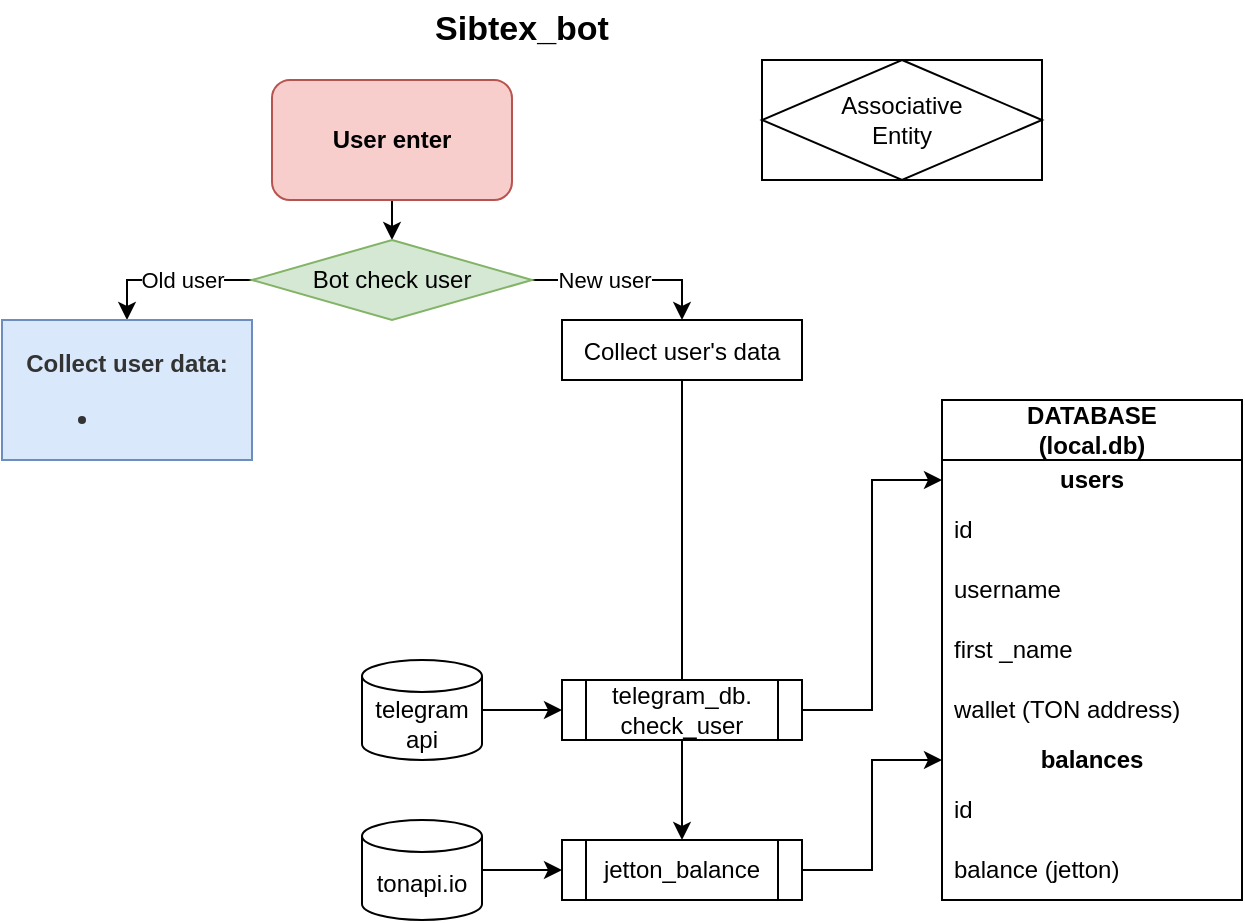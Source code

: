<mxfile version="20.7.4" type="github">
  <diagram name="Страница 1" id="LgsbMWBESHbUYroMua2p">
    <mxGraphModel dx="1434" dy="764" grid="1" gridSize="10" guides="1" tooltips="1" connect="1" arrows="1" fold="1" page="1" pageScale="1" pageWidth="827" pageHeight="1169" math="0" shadow="0">
      <root>
        <mxCell id="0" />
        <mxCell id="1" parent="0" />
        <mxCell id="y6tM2BsDcEVuRx64Hg7A-4" style="edgeStyle=orthogonalEdgeStyle;rounded=0;orthogonalLoop=1;jettySize=auto;html=1;exitX=0.5;exitY=1;exitDx=0;exitDy=0;entryX=0.5;entryY=0;entryDx=0;entryDy=0;" parent="1" source="y6tM2BsDcEVuRx64Hg7A-3" target="xPWEyY98Uc1iF1DQ3HpN-2" edge="1">
          <mxGeometry relative="1" as="geometry">
            <mxPoint x="375" y="195" as="targetPoint" />
          </mxGeometry>
        </mxCell>
        <mxCell id="y6tM2BsDcEVuRx64Hg7A-3" value="&lt;b&gt;User enter&lt;/b&gt;" style="rounded=1;whiteSpace=wrap;html=1;fillColor=#f8cecc;strokeColor=#b85450;" parent="1" vertex="1">
          <mxGeometry x="315" y="40" width="120" height="60" as="geometry" />
        </mxCell>
        <mxCell id="fDtwPjwsuHDe_1HMCoDv-10" style="edgeStyle=orthogonalEdgeStyle;rounded=0;orthogonalLoop=1;jettySize=auto;html=1;entryX=0.5;entryY=0;entryDx=0;entryDy=0;startArrow=none;" edge="1" parent="1" source="fDtwPjwsuHDe_1HMCoDv-16" target="fDtwPjwsuHDe_1HMCoDv-4">
          <mxGeometry relative="1" as="geometry" />
        </mxCell>
        <mxCell id="xPWEyY98Uc1iF1DQ3HpN-1" value="Collect user&#39;s data" style="message.from_user.id&#xa;message.from_user.username&#xa;message.from_user.first_name" parent="1" vertex="1">
          <mxGeometry x="460" y="160" width="120" height="30" as="geometry" />
        </mxCell>
        <mxCell id="xPWEyY98Uc1iF1DQ3HpN-3" style="edgeStyle=orthogonalEdgeStyle;rounded=0;orthogonalLoop=1;jettySize=auto;html=1;exitX=1;exitY=0.5;exitDx=0;exitDy=0;entryX=0.5;entryY=0;entryDx=0;entryDy=0;fontColor=#000000;" parent="1" source="xPWEyY98Uc1iF1DQ3HpN-2" target="xPWEyY98Uc1iF1DQ3HpN-1" edge="1">
          <mxGeometry relative="1" as="geometry" />
        </mxCell>
        <mxCell id="xPWEyY98Uc1iF1DQ3HpN-4" value="New user" style="edgeLabel;html=1;align=center;verticalAlign=middle;resizable=0;points=[];fontColor=#000000;" parent="xPWEyY98Uc1iF1DQ3HpN-3" vertex="1" connectable="0">
          <mxGeometry x="0.2" relative="1" as="geometry">
            <mxPoint x="-21" as="offset" />
          </mxGeometry>
        </mxCell>
        <mxCell id="xPWEyY98Uc1iF1DQ3HpN-5" style="edgeStyle=orthogonalEdgeStyle;rounded=0;orthogonalLoop=1;jettySize=auto;html=1;exitX=0;exitY=0.5;exitDx=0;exitDy=0;fontColor=#000000;entryX=0.5;entryY=0;entryDx=0;entryDy=0;" parent="1" source="xPWEyY98Uc1iF1DQ3HpN-2" target="xPWEyY98Uc1iF1DQ3HpN-6" edge="1">
          <mxGeometry relative="1" as="geometry">
            <mxPoint x="175" y="255" as="targetPoint" />
          </mxGeometry>
        </mxCell>
        <mxCell id="xPWEyY98Uc1iF1DQ3HpN-7" value="Old user" style="edgeLabel;html=1;align=center;verticalAlign=middle;resizable=0;points=[];fontColor=#000000;" parent="xPWEyY98Uc1iF1DQ3HpN-5" vertex="1" connectable="0">
          <mxGeometry x="0.033" y="3" relative="1" as="geometry">
            <mxPoint x="7" y="-3" as="offset" />
          </mxGeometry>
        </mxCell>
        <mxCell id="xPWEyY98Uc1iF1DQ3HpN-2" value="Bot check user" style="rhombus;whiteSpace=wrap;html=1;labelBackgroundColor=none;labelBorderColor=none;fillColor=#d5e8d4;strokeColor=#82b366;" parent="1" vertex="1">
          <mxGeometry x="305" y="120" width="140" height="40" as="geometry" />
        </mxCell>
        <mxCell id="xPWEyY98Uc1iF1DQ3HpN-6" value="&lt;p style=&quot;border-color: var(--border-color); color: rgb(51, 51, 51);&quot;&gt;&lt;b style=&quot;border-color: var(--border-color);&quot;&gt;Collect user data:&lt;/b&gt;&lt;/p&gt;&lt;ul style=&quot;border-color: var(--border-color); color: rgb(51, 51, 51);&quot;&gt;&lt;li style=&quot;text-align: left; border-color: var(--border-color);&quot;&gt;&lt;br&gt;&lt;/li&gt;&lt;/ul&gt;&lt;p&gt;&lt;/p&gt;" style="rounded=0;whiteSpace=wrap;html=1;labelBackgroundColor=none;labelBorderColor=none;fillColor=#dae8fc;strokeColor=#6c8ebf;" parent="1" vertex="1">
          <mxGeometry x="180" y="160" width="125" height="70" as="geometry" />
        </mxCell>
        <mxCell id="xPWEyY98Uc1iF1DQ3HpN-9" value="&lt;font style=&quot;font-size: 17px;&quot;&gt;&lt;b&gt;Sibtex_bot&lt;/b&gt;&lt;/font&gt;" style="text;html=1;strokeColor=none;fillColor=none;align=center;verticalAlign=middle;whiteSpace=wrap;rounded=0;fontColor=#000000;" parent="1" vertex="1">
          <mxGeometry x="345" width="190" height="30" as="geometry" />
        </mxCell>
        <mxCell id="PNvZ4A7sdPnOWRzi79Dc-1" value="Associative&#xa;Entity" style="shape=associativeEntity;whiteSpace=wrap;html=1;align=center;fontColor=#000000;" parent="1" vertex="1">
          <mxGeometry x="560" y="30" width="140" height="60" as="geometry" />
        </mxCell>
        <mxCell id="PNvZ4A7sdPnOWRzi79Dc-2" value="DATABASE&lt;br&gt;(local.db)" style="swimlane;fontStyle=1;childLayout=stackLayout;horizontal=1;startSize=30;horizontalStack=0;resizeParent=1;resizeParentMax=0;resizeLast=0;collapsible=1;marginBottom=0;whiteSpace=wrap;html=1;fontColor=#000000;" parent="1" vertex="1">
          <mxGeometry x="650" y="200" width="150" height="250" as="geometry">
            <mxRectangle x="605" y="210" width="60" height="30" as="alternateBounds" />
          </mxGeometry>
        </mxCell>
        <mxCell id="PNvZ4A7sdPnOWRzi79Dc-3" value="users" style="text;strokeColor=none;fillColor=none;align=center;verticalAlign=middle;spacingLeft=4;spacingRight=4;overflow=hidden;points=[[0,0.5],[1,0.5]];portConstraint=eastwest;rotatable=0;whiteSpace=wrap;html=1;fontColor=#000000;fontStyle=1" parent="PNvZ4A7sdPnOWRzi79Dc-2" vertex="1">
          <mxGeometry y="30" width="150" height="20" as="geometry" />
        </mxCell>
        <mxCell id="PNvZ4A7sdPnOWRzi79Dc-13" value="id" style="text;strokeColor=none;fillColor=none;align=left;verticalAlign=middle;spacingLeft=4;spacingRight=4;overflow=hidden;points=[[0,0.5],[1,0.5]];portConstraint=eastwest;rotatable=0;whiteSpace=wrap;html=1;fontColor=#000000;" parent="PNvZ4A7sdPnOWRzi79Dc-2" vertex="1">
          <mxGeometry y="50" width="150" height="30" as="geometry" />
        </mxCell>
        <mxCell id="PNvZ4A7sdPnOWRzi79Dc-4" value="username" style="text;strokeColor=none;fillColor=none;align=left;verticalAlign=middle;spacingLeft=4;spacingRight=4;overflow=hidden;points=[[0,0.5],[1,0.5]];portConstraint=eastwest;rotatable=0;whiteSpace=wrap;html=1;fontColor=#000000;" parent="PNvZ4A7sdPnOWRzi79Dc-2" vertex="1">
          <mxGeometry y="80" width="150" height="30" as="geometry" />
        </mxCell>
        <mxCell id="PNvZ4A7sdPnOWRzi79Dc-5" value="first _name" style="text;strokeColor=none;fillColor=none;align=left;verticalAlign=middle;spacingLeft=4;spacingRight=4;overflow=hidden;points=[[0,0.5],[1,0.5]];portConstraint=eastwest;rotatable=0;whiteSpace=wrap;html=1;fontColor=#000000;" parent="PNvZ4A7sdPnOWRzi79Dc-2" vertex="1">
          <mxGeometry y="110" width="150" height="30" as="geometry" />
        </mxCell>
        <mxCell id="fDtwPjwsuHDe_1HMCoDv-3" value="wallet (TON address)" style="text;strokeColor=none;fillColor=none;align=left;verticalAlign=middle;spacingLeft=4;spacingRight=4;overflow=hidden;points=[[0,0.5],[1,0.5]];portConstraint=eastwest;rotatable=0;whiteSpace=wrap;html=1;fontColor=#000000;" vertex="1" parent="PNvZ4A7sdPnOWRzi79Dc-2">
          <mxGeometry y="140" width="150" height="30" as="geometry" />
        </mxCell>
        <mxCell id="PNvZ4A7sdPnOWRzi79Dc-14" value="balances" style="text;strokeColor=none;fillColor=none;align=center;verticalAlign=middle;spacingLeft=4;spacingRight=4;overflow=hidden;points=[[0,0.5],[1,0.5]];portConstraint=eastwest;rotatable=0;whiteSpace=wrap;html=1;fontColor=#000000;fontStyle=1" parent="PNvZ4A7sdPnOWRzi79Dc-2" vertex="1">
          <mxGeometry y="170" width="150" height="20" as="geometry" />
        </mxCell>
        <mxCell id="PNvZ4A7sdPnOWRzi79Dc-9" value="id" style="text;strokeColor=none;fillColor=none;align=left;verticalAlign=middle;spacingLeft=4;spacingRight=4;overflow=hidden;points=[[0,0.5],[1,0.5]];portConstraint=eastwest;rotatable=0;whiteSpace=wrap;html=1;fontColor=#000000;" parent="PNvZ4A7sdPnOWRzi79Dc-2" vertex="1">
          <mxGeometry y="190" width="150" height="30" as="geometry" />
        </mxCell>
        <mxCell id="fDtwPjwsuHDe_1HMCoDv-2" value="balance (jetton)" style="text;strokeColor=none;fillColor=none;align=left;verticalAlign=middle;spacingLeft=4;spacingRight=4;overflow=hidden;points=[[0,0.5],[1,0.5]];portConstraint=eastwest;rotatable=0;whiteSpace=wrap;html=1;fontColor=#000000;" vertex="1" parent="PNvZ4A7sdPnOWRzi79Dc-2">
          <mxGeometry y="220" width="150" height="30" as="geometry" />
        </mxCell>
        <mxCell id="fDtwPjwsuHDe_1HMCoDv-9" style="edgeStyle=orthogonalEdgeStyle;rounded=0;orthogonalLoop=1;jettySize=auto;html=1;exitX=1;exitY=0.5;exitDx=0;exitDy=0;entryX=0;entryY=0.5;entryDx=0;entryDy=0;" edge="1" parent="1" source="fDtwPjwsuHDe_1HMCoDv-4" target="PNvZ4A7sdPnOWRzi79Dc-14">
          <mxGeometry relative="1" as="geometry" />
        </mxCell>
        <mxCell id="fDtwPjwsuHDe_1HMCoDv-13" style="edgeStyle=orthogonalEdgeStyle;rounded=0;orthogonalLoop=1;jettySize=auto;html=1;exitX=1;exitY=0.5;exitDx=0;exitDy=0;entryX=0;entryY=0.5;entryDx=0;entryDy=0;exitPerimeter=0;" edge="1" parent="1" source="fDtwPjwsuHDe_1HMCoDv-12" target="fDtwPjwsuHDe_1HMCoDv-4">
          <mxGeometry relative="1" as="geometry" />
        </mxCell>
        <mxCell id="fDtwPjwsuHDe_1HMCoDv-4" value="jetton_balance" style="shape=process;whiteSpace=wrap;html=1;backgroundOutline=1;" vertex="1" parent="1">
          <mxGeometry x="460" y="420" width="120" height="30" as="geometry" />
        </mxCell>
        <mxCell id="fDtwPjwsuHDe_1HMCoDv-12" value="tonapi.io" style="shape=cylinder3;whiteSpace=wrap;html=1;boundedLbl=1;backgroundOutline=1;size=8;" vertex="1" parent="1">
          <mxGeometry x="360" y="410" width="60" height="50" as="geometry" />
        </mxCell>
        <mxCell id="fDtwPjwsuHDe_1HMCoDv-15" style="edgeStyle=orthogonalEdgeStyle;rounded=0;orthogonalLoop=1;jettySize=auto;html=1;exitX=1;exitY=0.5;exitDx=0;exitDy=0;exitPerimeter=0;entryX=0;entryY=0.5;entryDx=0;entryDy=0;" edge="1" parent="1" source="fDtwPjwsuHDe_1HMCoDv-14" target="fDtwPjwsuHDe_1HMCoDv-16">
          <mxGeometry relative="1" as="geometry">
            <mxPoint x="480" y="355" as="targetPoint" />
          </mxGeometry>
        </mxCell>
        <mxCell id="fDtwPjwsuHDe_1HMCoDv-14" value="telegram api" style="shape=cylinder3;whiteSpace=wrap;html=1;boundedLbl=1;backgroundOutline=1;size=8;" vertex="1" parent="1">
          <mxGeometry x="360" y="330" width="60" height="50" as="geometry" />
        </mxCell>
        <mxCell id="fDtwPjwsuHDe_1HMCoDv-18" style="edgeStyle=orthogonalEdgeStyle;rounded=0;orthogonalLoop=1;jettySize=auto;html=1;exitX=1;exitY=0.5;exitDx=0;exitDy=0;entryX=0;entryY=0.5;entryDx=0;entryDy=0;" edge="1" parent="1" source="fDtwPjwsuHDe_1HMCoDv-16" target="PNvZ4A7sdPnOWRzi79Dc-3">
          <mxGeometry relative="1" as="geometry" />
        </mxCell>
        <mxCell id="fDtwPjwsuHDe_1HMCoDv-16" value="telegram_db.&lt;br&gt;check_user" style="shape=process;whiteSpace=wrap;html=1;backgroundOutline=1;" vertex="1" parent="1">
          <mxGeometry x="460" y="340" width="120" height="30" as="geometry" />
        </mxCell>
        <mxCell id="fDtwPjwsuHDe_1HMCoDv-17" value="" style="edgeStyle=orthogonalEdgeStyle;rounded=0;orthogonalLoop=1;jettySize=auto;html=1;entryX=0.5;entryY=0;entryDx=0;entryDy=0;endArrow=none;" edge="1" parent="1" source="xPWEyY98Uc1iF1DQ3HpN-1" target="fDtwPjwsuHDe_1HMCoDv-16">
          <mxGeometry relative="1" as="geometry">
            <mxPoint x="520" y="190" as="sourcePoint" />
            <mxPoint x="520" y="420" as="targetPoint" />
          </mxGeometry>
        </mxCell>
      </root>
    </mxGraphModel>
  </diagram>
</mxfile>
